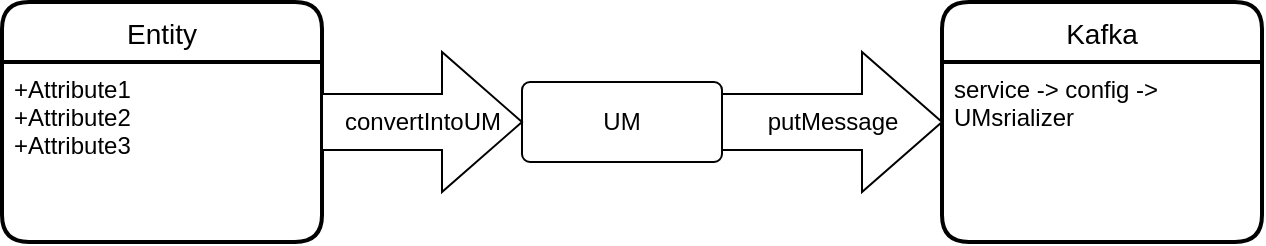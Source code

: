 <mxfile version="20.5.3" type="embed"><diagram id="o5hUtTfPNjr9lJUo1nU2" name="Page-1"><mxGraphModel dx="1531" dy="504" grid="1" gridSize="10" guides="1" tooltips="1" connect="1" arrows="1" fold="1" page="1" pageScale="1" pageWidth="850" pageHeight="1100" math="0" shadow="0"><root><mxCell id="0"/><mxCell id="1" parent="0"/><mxCell id="3" value="Kafka" style="swimlane;childLayout=stackLayout;horizontal=1;startSize=30;horizontalStack=0;rounded=1;fontSize=14;fontStyle=0;strokeWidth=2;resizeParent=0;resizeLast=1;shadow=0;dashed=0;align=center;" vertex="1" parent="1"><mxGeometry x="250" y="130" width="160" height="120" as="geometry"/></mxCell><mxCell id="4" value="service -&gt; config -&gt; &#10;UMsrializer" style="align=left;strokeColor=none;fillColor=none;spacingLeft=4;fontSize=12;verticalAlign=top;resizable=0;rotatable=0;part=1;" vertex="1" parent="3"><mxGeometry y="30" width="160" height="90" as="geometry"/></mxCell><mxCell id="5" value="putMessage" style="html=1;shadow=0;dashed=0;align=center;verticalAlign=middle;shape=mxgraph.arrows2.arrow;dy=0.6;dx=40;notch=0;" vertex="1" parent="1"><mxGeometry x="140" y="155" width="110" height="70" as="geometry"/></mxCell><mxCell id="8" value="UM" style="rounded=1;arcSize=10;whiteSpace=wrap;html=1;align=center;" vertex="1" parent="1"><mxGeometry x="40" y="170" width="100" height="40" as="geometry"/></mxCell><mxCell id="9" value="Entity" style="swimlane;childLayout=stackLayout;horizontal=1;startSize=30;horizontalStack=0;rounded=1;fontSize=14;fontStyle=0;strokeWidth=2;resizeParent=0;resizeLast=1;shadow=0;dashed=0;align=center;" vertex="1" parent="1"><mxGeometry x="-220" y="130" width="160" height="120" as="geometry"/></mxCell><mxCell id="10" value="+Attribute1&#10;+Attribute2&#10;+Attribute3" style="align=left;strokeColor=none;fillColor=none;spacingLeft=4;fontSize=12;verticalAlign=top;resizable=0;rotatable=0;part=1;" vertex="1" parent="9"><mxGeometry y="30" width="160" height="90" as="geometry"/></mxCell><mxCell id="12" value="convertIntoUM" style="html=1;shadow=0;dashed=0;align=center;verticalAlign=middle;shape=mxgraph.arrows2.arrow;dy=0.6;dx=40;notch=0;" vertex="1" parent="1"><mxGeometry x="-60" y="155" width="100" height="70" as="geometry"/></mxCell></root></mxGraphModel></diagram></mxfile>